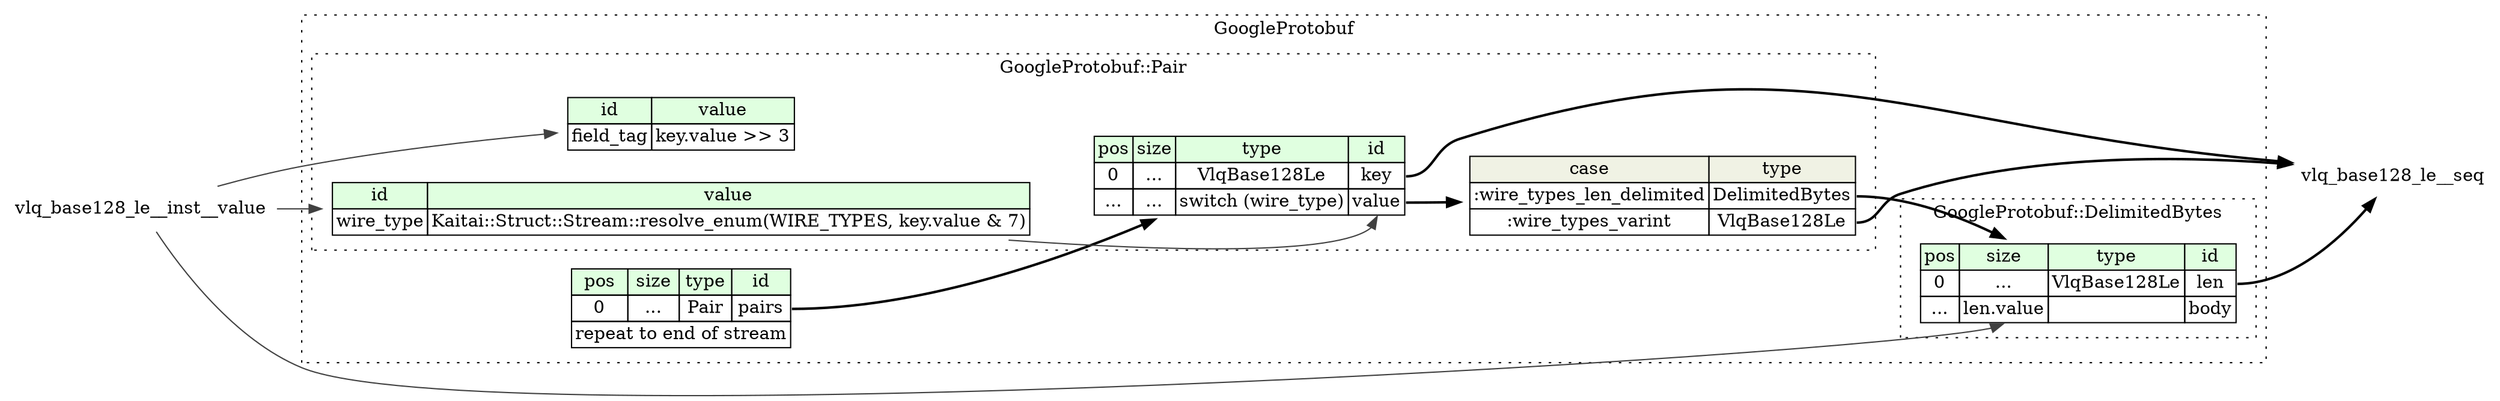 digraph {
	rankdir=LR;
	node [shape=plaintext];
	subgraph cluster__google_protobuf {
		label="GoogleProtobuf";
		graph[style=dotted];

		google_protobuf__seq [label=<<TABLE BORDER="0" CELLBORDER="1" CELLSPACING="0">
			<TR><TD BGCOLOR="#E0FFE0">pos</TD><TD BGCOLOR="#E0FFE0">size</TD><TD BGCOLOR="#E0FFE0">type</TD><TD BGCOLOR="#E0FFE0">id</TD></TR>
			<TR><TD PORT="pairs_pos">0</TD><TD PORT="pairs_size">...</TD><TD>Pair</TD><TD PORT="pairs_type">pairs</TD></TR>
			<TR><TD COLSPAN="4" PORT="pairs__repeat">repeat to end of stream</TD></TR>
		</TABLE>>];
		subgraph cluster__delimited_bytes {
			label="GoogleProtobuf::DelimitedBytes";
			graph[style=dotted];

			delimited_bytes__seq [label=<<TABLE BORDER="0" CELLBORDER="1" CELLSPACING="0">
				<TR><TD BGCOLOR="#E0FFE0">pos</TD><TD BGCOLOR="#E0FFE0">size</TD><TD BGCOLOR="#E0FFE0">type</TD><TD BGCOLOR="#E0FFE0">id</TD></TR>
				<TR><TD PORT="len_pos">0</TD><TD PORT="len_size">...</TD><TD>VlqBase128Le</TD><TD PORT="len_type">len</TD></TR>
				<TR><TD PORT="body_pos">...</TD><TD PORT="body_size">len.value</TD><TD></TD><TD PORT="body_type">body</TD></TR>
			</TABLE>>];
		}
		subgraph cluster__pair {
			label="GoogleProtobuf::Pair";
			graph[style=dotted];

			pair__seq [label=<<TABLE BORDER="0" CELLBORDER="1" CELLSPACING="0">
				<TR><TD BGCOLOR="#E0FFE0">pos</TD><TD BGCOLOR="#E0FFE0">size</TD><TD BGCOLOR="#E0FFE0">type</TD><TD BGCOLOR="#E0FFE0">id</TD></TR>
				<TR><TD PORT="key_pos">0</TD><TD PORT="key_size">...</TD><TD>VlqBase128Le</TD><TD PORT="key_type">key</TD></TR>
				<TR><TD PORT="value_pos">...</TD><TD PORT="value_size">...</TD><TD>switch (wire_type)</TD><TD PORT="value_type">value</TD></TR>
			</TABLE>>];
			pair__inst__field_tag [label=<<TABLE BORDER="0" CELLBORDER="1" CELLSPACING="0">
				<TR><TD BGCOLOR="#E0FFE0">id</TD><TD BGCOLOR="#E0FFE0">value</TD></TR>
				<TR><TD>field_tag</TD><TD>key.value &gt;&gt; 3</TD></TR>
			</TABLE>>];
			pair__inst__wire_type [label=<<TABLE BORDER="0" CELLBORDER="1" CELLSPACING="0">
				<TR><TD BGCOLOR="#E0FFE0">id</TD><TD BGCOLOR="#E0FFE0">value</TD></TR>
				<TR><TD>wire_type</TD><TD>Kaitai::Struct::Stream::resolve_enum(WIRE_TYPES, key.value &amp; 7)</TD></TR>
			</TABLE>>];
pair__seq_value_switch [label=<<TABLE BORDER="0" CELLBORDER="1" CELLSPACING="0">
	<TR><TD BGCOLOR="#F0F2E4">case</TD><TD BGCOLOR="#F0F2E4">type</TD></TR>
	<TR><TD>:wire_types_len_delimited</TD><TD PORT="case0">DelimitedBytes</TD></TR>
	<TR><TD>:wire_types_varint</TD><TD PORT="case1">VlqBase128Le</TD></TR>
</TABLE>>];
		}
	}
	google_protobuf__seq:pairs_type -> pair__seq [style=bold];
	delimited_bytes__seq:len_type -> vlq_base128_le__seq [style=bold];
	vlq_base128_le__inst__value:value_type -> delimited_bytes__seq:body_size [color="#404040"];
	pair__seq:key_type -> vlq_base128_le__seq [style=bold];
	pair__seq:value_type -> pair__seq_value_switch [style=bold];
	pair__seq_value_switch:case0 -> delimited_bytes__seq [style=bold];
	pair__seq_value_switch:case1 -> vlq_base128_le__seq [style=bold];
	pair__inst__wire_type:wire_type_type -> pair__seq:value_type [color="#404040"];
	vlq_base128_le__inst__value:value_type -> pair__inst__field_tag [color="#404040"];
	vlq_base128_le__inst__value:value_type -> pair__inst__wire_type [color="#404040"];
}
